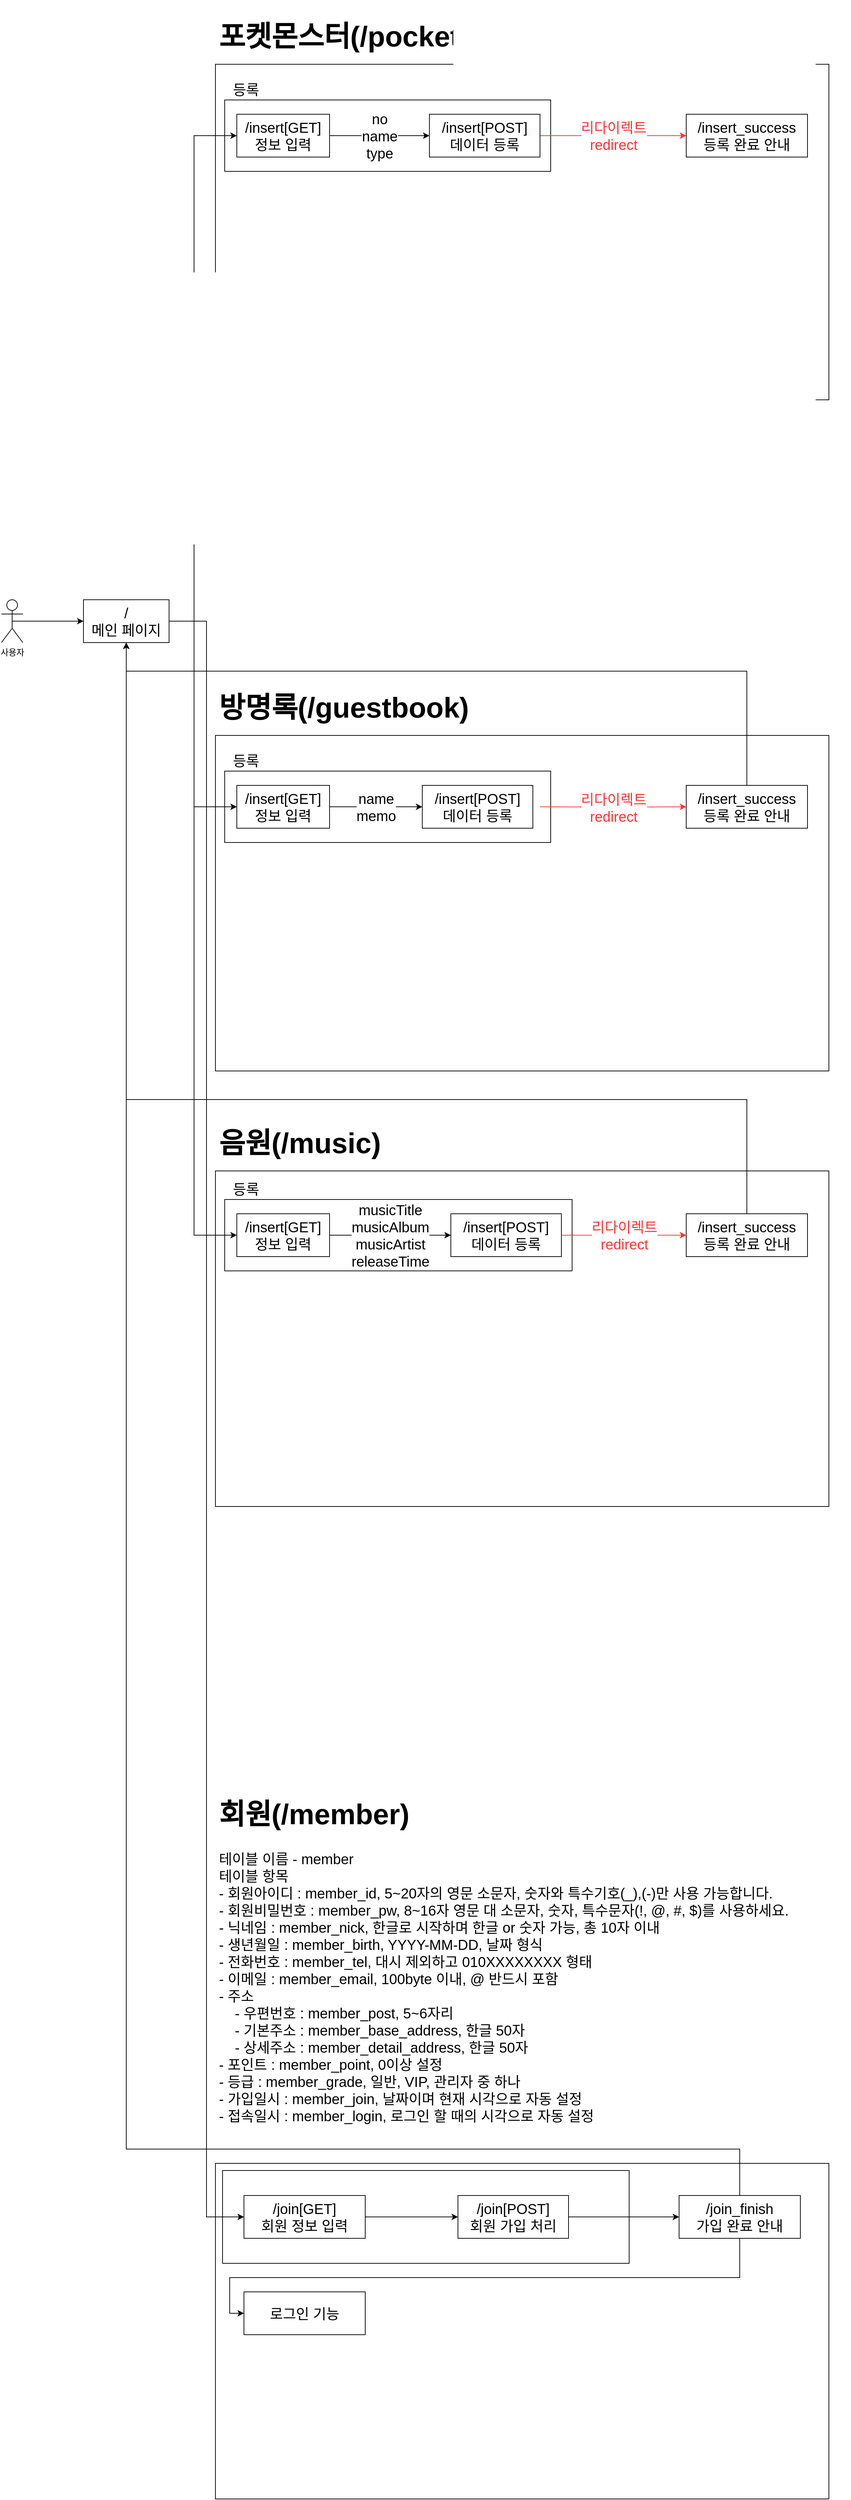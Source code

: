 <mxfile version="20.2.8" type="github" pages="2">
  <diagram id="O57XJA18-S0DsmIZMTSG" name="Flow">
    <mxGraphModel dx="1286" dy="1858" grid="1" gridSize="10" guides="1" tooltips="1" connect="1" arrows="1" fold="1" page="1" pageScale="1" pageWidth="827" pageHeight="1169" math="0" shadow="0">
      <root>
        <mxCell id="0" />
        <mxCell id="1" parent="0" />
        <mxCell id="FwMJxgxvuYq8EWC6jKZR-33" value="" style="rounded=0;whiteSpace=wrap;html=1;fontSize=20;" parent="1" vertex="1">
          <mxGeometry x="400" y="2360" width="860" height="470" as="geometry" />
        </mxCell>
        <mxCell id="FwMJxgxvuYq8EWC6jKZR-34" value="" style="rounded=0;whiteSpace=wrap;html=1;fontSize=20;" parent="1" vertex="1">
          <mxGeometry x="410" y="2370" width="570" height="130" as="geometry" />
        </mxCell>
        <mxCell id="FwMJxgxvuYq8EWC6jKZR-4" value="" style="rounded=0;whiteSpace=wrap;html=1;fontSize=20;" parent="1" vertex="1">
          <mxGeometry x="400" y="360" width="860" height="470" as="geometry" />
        </mxCell>
        <mxCell id="FwMJxgxvuYq8EWC6jKZR-5" value="" style="rounded=0;whiteSpace=wrap;html=1;fontSize=20;" parent="1" vertex="1">
          <mxGeometry x="413" y="410" width="457" height="100" as="geometry" />
        </mxCell>
        <mxCell id="FwMJxgxvuYq8EWC6jKZR-16" value="" style="rounded=0;whiteSpace=wrap;html=1;fontSize=20;" parent="1" vertex="1">
          <mxGeometry x="400" y="970" width="860" height="470" as="geometry" />
        </mxCell>
        <mxCell id="FwMJxgxvuYq8EWC6jKZR-17" value="" style="rounded=0;whiteSpace=wrap;html=1;fontSize=20;" parent="1" vertex="1">
          <mxGeometry x="413" y="1010" width="487" height="100" as="geometry" />
        </mxCell>
        <mxCell id="oXbdgaAhtaBAxmXEic1q-6" value="" style="rounded=0;whiteSpace=wrap;html=1;fontSize=20;" parent="1" vertex="1">
          <mxGeometry x="400" y="-580" width="860" height="470" as="geometry" />
        </mxCell>
        <mxCell id="oXbdgaAhtaBAxmXEic1q-5" style="edgeStyle=orthogonalEdgeStyle;rounded=0;orthogonalLoop=1;jettySize=auto;html=1;exitX=0.5;exitY=0.5;exitDx=0;exitDy=0;exitPerimeter=0;entryX=0;entryY=0.5;entryDx=0;entryDy=0;fontSize=20;" parent="1" source="oXbdgaAhtaBAxmXEic1q-1" target="oXbdgaAhtaBAxmXEic1q-4" edge="1">
          <mxGeometry relative="1" as="geometry" />
        </mxCell>
        <mxCell id="oXbdgaAhtaBAxmXEic1q-1" value="사용자" style="shape=umlActor;verticalLabelPosition=bottom;verticalAlign=top;html=1;outlineConnect=0;" parent="1" vertex="1">
          <mxGeometry x="100" y="170" width="30" height="60" as="geometry" />
        </mxCell>
        <mxCell id="oXbdgaAhtaBAxmXEic1q-9" value="" style="rounded=0;whiteSpace=wrap;html=1;fontSize=20;" parent="1" vertex="1">
          <mxGeometry x="413" y="-530" width="457" height="100" as="geometry" />
        </mxCell>
        <mxCell id="oXbdgaAhtaBAxmXEic1q-11" style="edgeStyle=orthogonalEdgeStyle;rounded=0;orthogonalLoop=1;jettySize=auto;html=1;exitX=1;exitY=0.5;exitDx=0;exitDy=0;entryX=0;entryY=0.5;entryDx=0;entryDy=0;fontSize=20;" parent="1" source="oXbdgaAhtaBAxmXEic1q-4" target="oXbdgaAhtaBAxmXEic1q-12" edge="1">
          <mxGeometry relative="1" as="geometry">
            <Array as="points">
              <mxPoint x="370" y="200" />
              <mxPoint x="370" y="-480" />
            </Array>
          </mxGeometry>
        </mxCell>
        <mxCell id="FwMJxgxvuYq8EWC6jKZR-23" style="edgeStyle=orthogonalEdgeStyle;rounded=0;orthogonalLoop=1;jettySize=auto;html=1;exitX=1;exitY=0.5;exitDx=0;exitDy=0;entryX=0;entryY=0.5;entryDx=0;entryDy=0;fontSize=20;fontColor=#000000;strokeColor=#000000;" parent="1" source="oXbdgaAhtaBAxmXEic1q-4" target="FwMJxgxvuYq8EWC6jKZR-20" edge="1">
          <mxGeometry relative="1" as="geometry">
            <Array as="points">
              <mxPoint x="370" y="200" />
              <mxPoint x="370" y="1060" />
            </Array>
          </mxGeometry>
        </mxCell>
        <mxCell id="FwMJxgxvuYq8EWC6jKZR-35" style="edgeStyle=orthogonalEdgeStyle;rounded=0;orthogonalLoop=1;jettySize=auto;html=1;exitX=1;exitY=0.5;exitDx=0;exitDy=0;entryX=0;entryY=0.5;entryDx=0;entryDy=0;fontSize=20;fontColor=#000000;strokeColor=#000000;" parent="1" source="oXbdgaAhtaBAxmXEic1q-4" target="FwMJxgxvuYq8EWC6jKZR-29" edge="1">
          <mxGeometry relative="1" as="geometry" />
        </mxCell>
        <mxCell id="oXbdgaAhtaBAxmXEic1q-4" value="/&lt;br&gt;메인 페이지" style="rounded=0;whiteSpace=wrap;html=1;fontSize=20;" parent="1" vertex="1">
          <mxGeometry x="215" y="170" width="120" height="60" as="geometry" />
        </mxCell>
        <mxCell id="oXbdgaAhtaBAxmXEic1q-8" value="&lt;h1&gt;포켓몬스터(/pocketmon)&lt;/h1&gt;" style="text;html=1;strokeColor=none;fillColor=none;spacing=5;spacingTop=-20;whiteSpace=wrap;overflow=hidden;rounded=0;fontSize=20;" parent="1" vertex="1">
          <mxGeometry x="400" y="-660" width="560" height="80" as="geometry" />
        </mxCell>
        <mxCell id="oXbdgaAhtaBAxmXEic1q-10" value="등록" style="text;html=1;strokeColor=none;fillColor=none;align=center;verticalAlign=middle;whiteSpace=wrap;rounded=0;fontSize=20;" parent="1" vertex="1">
          <mxGeometry x="413" y="-560" width="60" height="30" as="geometry" />
        </mxCell>
        <mxCell id="oXbdgaAhtaBAxmXEic1q-14" value="no&lt;br&gt;name&lt;br&gt;type" style="edgeStyle=orthogonalEdgeStyle;rounded=0;orthogonalLoop=1;jettySize=auto;html=1;exitX=1;exitY=0.5;exitDx=0;exitDy=0;entryX=0;entryY=0.5;entryDx=0;entryDy=0;fontSize=20;" parent="1" source="oXbdgaAhtaBAxmXEic1q-12" target="oXbdgaAhtaBAxmXEic1q-13" edge="1">
          <mxGeometry relative="1" as="geometry" />
        </mxCell>
        <mxCell id="oXbdgaAhtaBAxmXEic1q-12" value="/insert[GET]&lt;br&gt;정보 입력" style="rounded=0;whiteSpace=wrap;html=1;fontSize=20;" parent="1" vertex="1">
          <mxGeometry x="430" y="-510" width="130" height="60" as="geometry" />
        </mxCell>
        <mxCell id="FwMJxgxvuYq8EWC6jKZR-2" value="리다이렉트&lt;br&gt;redirect" style="edgeStyle=orthogonalEdgeStyle;rounded=0;orthogonalLoop=1;jettySize=auto;html=1;exitX=1;exitY=0.5;exitDx=0;exitDy=0;entryX=0;entryY=0.5;entryDx=0;entryDy=0;fontSize=20;fillColor=#f8cecc;strokeColor=#FF3333;fontColor=#FF3333;" parent="1" source="oXbdgaAhtaBAxmXEic1q-13" target="FwMJxgxvuYq8EWC6jKZR-1" edge="1">
          <mxGeometry relative="1" as="geometry" />
        </mxCell>
        <mxCell id="oXbdgaAhtaBAxmXEic1q-13" value="/insert[POST]&lt;br&gt;데이터 등록" style="rounded=0;whiteSpace=wrap;html=1;fontSize=20;" parent="1" vertex="1">
          <mxGeometry x="700" y="-510" width="155" height="60" as="geometry" />
        </mxCell>
        <mxCell id="FwMJxgxvuYq8EWC6jKZR-1" value="/insert_success&lt;br&gt;등록 완료 안내" style="rounded=0;whiteSpace=wrap;html=1;fontSize=20;" parent="1" vertex="1">
          <mxGeometry x="1060" y="-510" width="170" height="60" as="geometry" />
        </mxCell>
        <mxCell id="FwMJxgxvuYq8EWC6jKZR-3" value="&lt;h1&gt;방명록(/guestbook)&lt;/h1&gt;" style="text;html=1;strokeColor=none;fillColor=none;spacing=5;spacingTop=-20;whiteSpace=wrap;overflow=hidden;rounded=0;fontSize=20;fontColor=#000000;" parent="1" vertex="1">
          <mxGeometry x="400" y="280" width="370" height="80" as="geometry" />
        </mxCell>
        <mxCell id="FwMJxgxvuYq8EWC6jKZR-6" value="등록" style="text;html=1;strokeColor=none;fillColor=none;align=center;verticalAlign=middle;whiteSpace=wrap;rounded=0;fontSize=20;" parent="1" vertex="1">
          <mxGeometry x="413" y="380" width="60" height="30" as="geometry" />
        </mxCell>
        <mxCell id="FwMJxgxvuYq8EWC6jKZR-7" value="name&lt;br&gt;memo" style="edgeStyle=orthogonalEdgeStyle;rounded=0;orthogonalLoop=1;jettySize=auto;html=1;exitX=1;exitY=0.5;exitDx=0;exitDy=0;fontSize=20;entryX=0;entryY=0.5;entryDx=0;entryDy=0;" parent="1" source="FwMJxgxvuYq8EWC6jKZR-8" target="FwMJxgxvuYq8EWC6jKZR-24" edge="1">
          <mxGeometry relative="1" as="geometry">
            <mxPoint x="700.0" y="460.0" as="targetPoint" />
          </mxGeometry>
        </mxCell>
        <mxCell id="FwMJxgxvuYq8EWC6jKZR-8" value="/insert[GET]&lt;br&gt;정보 입력" style="rounded=0;whiteSpace=wrap;html=1;fontSize=20;" parent="1" vertex="1">
          <mxGeometry x="430" y="430" width="130" height="60" as="geometry" />
        </mxCell>
        <mxCell id="FwMJxgxvuYq8EWC6jKZR-9" value="리다이렉트&lt;br&gt;redirect" style="edgeStyle=orthogonalEdgeStyle;rounded=0;orthogonalLoop=1;jettySize=auto;html=1;exitX=1;exitY=0.5;exitDx=0;exitDy=0;entryX=0;entryY=0.5;entryDx=0;entryDy=0;fontSize=20;fillColor=#f8cecc;strokeColor=#FF3333;fontColor=#FF3333;" parent="1" target="FwMJxgxvuYq8EWC6jKZR-10" edge="1">
          <mxGeometry relative="1" as="geometry">
            <mxPoint x="855" y="460.0" as="sourcePoint" />
          </mxGeometry>
        </mxCell>
        <mxCell id="FwMJxgxvuYq8EWC6jKZR-13" style="edgeStyle=orthogonalEdgeStyle;rounded=0;orthogonalLoop=1;jettySize=auto;html=1;exitX=0.5;exitY=0;exitDx=0;exitDy=0;entryX=0.5;entryY=1;entryDx=0;entryDy=0;fontSize=20;fontColor=#000000;strokeColor=#000000;" parent="1" source="FwMJxgxvuYq8EWC6jKZR-10" target="oXbdgaAhtaBAxmXEic1q-4" edge="1">
          <mxGeometry relative="1" as="geometry">
            <Array as="points">
              <mxPoint x="1145" y="270" />
              <mxPoint x="275" y="270" />
            </Array>
          </mxGeometry>
        </mxCell>
        <mxCell id="FwMJxgxvuYq8EWC6jKZR-10" value="/insert_success&lt;br&gt;등록 완료 안내" style="rounded=0;whiteSpace=wrap;html=1;fontSize=20;" parent="1" vertex="1">
          <mxGeometry x="1060" y="430" width="170" height="60" as="geometry" />
        </mxCell>
        <mxCell id="FwMJxgxvuYq8EWC6jKZR-11" value="/insert[POST]&lt;br&gt;데이터 등록" style="rounded=0;whiteSpace=wrap;html=1;fontSize=20;" parent="1" vertex="1">
          <mxGeometry x="730" y="1030" width="155" height="60" as="geometry" />
        </mxCell>
        <mxCell id="FwMJxgxvuYq8EWC6jKZR-12" style="edgeStyle=orthogonalEdgeStyle;rounded=0;orthogonalLoop=1;jettySize=auto;html=1;exitX=1;exitY=0.5;exitDx=0;exitDy=0;entryX=0;entryY=0.5;entryDx=0;entryDy=0;fontSize=20;fontColor=#000000;strokeColor=#000000;" parent="1" source="oXbdgaAhtaBAxmXEic1q-4" target="FwMJxgxvuYq8EWC6jKZR-8" edge="1">
          <mxGeometry relative="1" as="geometry">
            <Array as="points">
              <mxPoint x="370" y="200" />
              <mxPoint x="370" y="460" />
            </Array>
          </mxGeometry>
        </mxCell>
        <mxCell id="FwMJxgxvuYq8EWC6jKZR-15" value="&lt;h1&gt;음원(/music)&lt;/h1&gt;" style="text;html=1;strokeColor=none;fillColor=none;spacing=5;spacingTop=-20;whiteSpace=wrap;overflow=hidden;rounded=0;fontSize=20;fontColor=#000000;" parent="1" vertex="1">
          <mxGeometry x="400" y="890" width="650" height="70" as="geometry" />
        </mxCell>
        <mxCell id="FwMJxgxvuYq8EWC6jKZR-18" value="등록" style="text;html=1;strokeColor=none;fillColor=none;align=center;verticalAlign=middle;whiteSpace=wrap;rounded=0;fontSize=20;" parent="1" vertex="1">
          <mxGeometry x="413" y="980" width="60" height="30" as="geometry" />
        </mxCell>
        <mxCell id="FwMJxgxvuYq8EWC6jKZR-19" value="musicTitle&lt;br&gt;musicAlbum&lt;br&gt;musicArtist&lt;br&gt;releaseTime" style="edgeStyle=orthogonalEdgeStyle;rounded=0;orthogonalLoop=1;jettySize=auto;html=1;exitX=1;exitY=0.5;exitDx=0;exitDy=0;fontSize=20;entryX=0;entryY=0.5;entryDx=0;entryDy=0;" parent="1" source="FwMJxgxvuYq8EWC6jKZR-20" target="FwMJxgxvuYq8EWC6jKZR-11" edge="1">
          <mxGeometry relative="1" as="geometry">
            <mxPoint x="710" y="1060" as="targetPoint" />
          </mxGeometry>
        </mxCell>
        <mxCell id="FwMJxgxvuYq8EWC6jKZR-20" value="/insert[GET]&lt;br&gt;정보 입력" style="rounded=0;whiteSpace=wrap;html=1;fontSize=20;" parent="1" vertex="1">
          <mxGeometry x="430" y="1030" width="130" height="60" as="geometry" />
        </mxCell>
        <mxCell id="FwMJxgxvuYq8EWC6jKZR-21" value="리다이렉트&lt;br&gt;redirect" style="edgeStyle=orthogonalEdgeStyle;rounded=0;orthogonalLoop=1;jettySize=auto;html=1;entryX=0;entryY=0.5;entryDx=0;entryDy=0;fontSize=20;fillColor=#f8cecc;strokeColor=#FF3333;fontColor=#FF3333;exitX=1;exitY=0.5;exitDx=0;exitDy=0;" parent="1" source="FwMJxgxvuYq8EWC6jKZR-11" target="FwMJxgxvuYq8EWC6jKZR-22" edge="1">
          <mxGeometry relative="1" as="geometry">
            <mxPoint x="900" y="1060" as="sourcePoint" />
          </mxGeometry>
        </mxCell>
        <mxCell id="FwMJxgxvuYq8EWC6jKZR-25" style="edgeStyle=orthogonalEdgeStyle;rounded=0;orthogonalLoop=1;jettySize=auto;html=1;exitX=0.5;exitY=0;exitDx=0;exitDy=0;entryX=0.5;entryY=1;entryDx=0;entryDy=0;fontSize=20;fontColor=#000000;strokeColor=#000000;" parent="1" source="FwMJxgxvuYq8EWC6jKZR-22" target="oXbdgaAhtaBAxmXEic1q-4" edge="1">
          <mxGeometry relative="1" as="geometry">
            <Array as="points">
              <mxPoint x="1145" y="870" />
              <mxPoint x="275" y="870" />
            </Array>
          </mxGeometry>
        </mxCell>
        <mxCell id="FwMJxgxvuYq8EWC6jKZR-22" value="/insert_success&lt;br&gt;등록 완료 안내" style="rounded=0;whiteSpace=wrap;html=1;fontSize=20;" parent="1" vertex="1">
          <mxGeometry x="1060" y="1030" width="170" height="60" as="geometry" />
        </mxCell>
        <mxCell id="FwMJxgxvuYq8EWC6jKZR-24" value="/insert[POST]&lt;br&gt;데이터 등록" style="rounded=0;whiteSpace=wrap;html=1;fontSize=20;" parent="1" vertex="1">
          <mxGeometry x="690" y="430" width="155" height="60" as="geometry" />
        </mxCell>
        <mxCell id="FwMJxgxvuYq8EWC6jKZR-27" value="&lt;h1&gt;회원(/member)&lt;/h1&gt;&lt;div&gt;테이블 이름 - member&lt;/div&gt;&lt;div&gt;테이블 항목&lt;/div&gt;&lt;div&gt;- 회원아이디 : member_id, 5~20자의 영문 소문자, 숫자와 특수기호(_),(-)만 사용 가능합니다.&lt;/div&gt;&lt;div&gt;- 회원비밀번호 : member_pw, 8~16자 영문 대 소문자, 숫자, 특수문자(!, @, #, $)를 사용하세요.&lt;/div&gt;&lt;div&gt;- 닉네임 : member_nick, 한글로 시작하며 한글 or 숫자 가능, 총 10자 이내&lt;/div&gt;&lt;div&gt;- 생년월일 : member_birth, YYYY-MM-DD, 날짜 형식&lt;/div&gt;&lt;div&gt;- 전화번호 : member_tel, 대시 제외하고 010XXXXXXXX 형태&lt;/div&gt;&lt;div&gt;- 이메일 : member_email, 100byte 이내, @ 반드시 포함&lt;/div&gt;&lt;div&gt;- 주소&lt;/div&gt;&lt;div&gt;&amp;nbsp; &amp;nbsp; - 우편번호 : member_post, 5~6자리&lt;/div&gt;&lt;div&gt;&amp;nbsp; &amp;nbsp; - 기본주소 : member_base_address, 한글 50자&lt;/div&gt;&lt;div&gt;&amp;nbsp; &amp;nbsp; - 상세주소 : member_detail_address, 한글 50자&lt;/div&gt;&lt;div&gt;- 포인트 : member_point, 0이상 설정&lt;/div&gt;&lt;div&gt;- 등급 : member_grade, 일반, VIP, 관리자 중 하나&lt;/div&gt;&lt;div&gt;- 가입일시 : member_join, 날짜이며 현재 시각으로 자동 설정&lt;/div&gt;&lt;div&gt;- 접속일시 : member_login, 로그인 할 때의 시각으로 자동 설정&lt;/div&gt;" style="text;html=1;strokeColor=none;fillColor=none;spacing=5;spacingTop=-20;whiteSpace=wrap;overflow=hidden;rounded=0;fontSize=20;fontColor=#000000;" parent="1" vertex="1">
          <mxGeometry x="400" y="1830" width="890" height="510" as="geometry" />
        </mxCell>
        <mxCell id="FwMJxgxvuYq8EWC6jKZR-32" style="edgeStyle=orthogonalEdgeStyle;rounded=0;orthogonalLoop=1;jettySize=auto;html=1;exitX=1;exitY=0.5;exitDx=0;exitDy=0;entryX=0;entryY=0.5;entryDx=0;entryDy=0;fontSize=20;fontColor=#000000;strokeColor=#000000;" parent="1" source="FwMJxgxvuYq8EWC6jKZR-28" target="FwMJxgxvuYq8EWC6jKZR-30" edge="1">
          <mxGeometry relative="1" as="geometry" />
        </mxCell>
        <mxCell id="FwMJxgxvuYq8EWC6jKZR-28" value="/join[POST]&lt;br&gt;회원 가입 처리" style="rounded=0;whiteSpace=wrap;html=1;fontSize=20;" parent="1" vertex="1">
          <mxGeometry x="740" y="2405" width="155" height="60" as="geometry" />
        </mxCell>
        <mxCell id="FwMJxgxvuYq8EWC6jKZR-31" style="edgeStyle=orthogonalEdgeStyle;rounded=0;orthogonalLoop=1;jettySize=auto;html=1;exitX=1;exitY=0.5;exitDx=0;exitDy=0;entryX=0;entryY=0.5;entryDx=0;entryDy=0;fontSize=20;fontColor=#000000;strokeColor=#000000;" parent="1" source="FwMJxgxvuYq8EWC6jKZR-29" target="FwMJxgxvuYq8EWC6jKZR-28" edge="1">
          <mxGeometry relative="1" as="geometry" />
        </mxCell>
        <mxCell id="FwMJxgxvuYq8EWC6jKZR-29" value="/join[GET]&lt;br&gt;회원 정보 입력" style="rounded=0;whiteSpace=wrap;html=1;fontSize=20;" parent="1" vertex="1">
          <mxGeometry x="440" y="2405" width="170" height="60" as="geometry" />
        </mxCell>
        <mxCell id="FwMJxgxvuYq8EWC6jKZR-36" style="edgeStyle=orthogonalEdgeStyle;rounded=0;orthogonalLoop=1;jettySize=auto;html=1;exitX=0.5;exitY=0;exitDx=0;exitDy=0;entryX=0.5;entryY=1;entryDx=0;entryDy=0;fontSize=20;fontColor=#000000;strokeColor=#000000;" parent="1" source="FwMJxgxvuYq8EWC6jKZR-30" target="oXbdgaAhtaBAxmXEic1q-4" edge="1">
          <mxGeometry relative="1" as="geometry">
            <Array as="points">
              <mxPoint x="1135" y="2340" />
              <mxPoint x="275" y="2340" />
            </Array>
          </mxGeometry>
        </mxCell>
        <mxCell id="tLdyOI6LnVIX3LAUtrd9-2" style="edgeStyle=orthogonalEdgeStyle;rounded=0;orthogonalLoop=1;jettySize=auto;html=1;exitX=0.5;exitY=1;exitDx=0;exitDy=0;entryX=0;entryY=0.5;entryDx=0;entryDy=0;" edge="1" parent="1" source="FwMJxgxvuYq8EWC6jKZR-30" target="tLdyOI6LnVIX3LAUtrd9-1">
          <mxGeometry relative="1" as="geometry">
            <Array as="points">
              <mxPoint x="1135" y="2520" />
              <mxPoint x="420" y="2520" />
              <mxPoint x="420" y="2570" />
            </Array>
          </mxGeometry>
        </mxCell>
        <mxCell id="FwMJxgxvuYq8EWC6jKZR-30" value="/join_finish&lt;br&gt;가입 완료 안내" style="rounded=0;whiteSpace=wrap;html=1;fontSize=20;" parent="1" vertex="1">
          <mxGeometry x="1050" y="2405" width="170" height="60" as="geometry" />
        </mxCell>
        <mxCell id="tLdyOI6LnVIX3LAUtrd9-1" value="로그인 기능" style="rounded=0;whiteSpace=wrap;html=1;fontSize=20;" vertex="1" parent="1">
          <mxGeometry x="440" y="2540" width="170" height="60" as="geometry" />
        </mxCell>
      </root>
    </mxGraphModel>
  </diagram>
  <diagram id="t2rL5kHZyFrx9FGqsDLl" name="의존성">
    <mxGraphModel dx="766" dy="482" grid="1" gridSize="10" guides="1" tooltips="1" connect="1" arrows="1" fold="1" page="1" pageScale="1" pageWidth="827" pageHeight="1169" math="0" shadow="0">
      <root>
        <mxCell id="0" />
        <mxCell id="1" parent="0" />
        <mxCell id="yWQKlwxxuTnWNx6dBClJ-10" value="PocketMonsterDto" style="edgeStyle=orthogonalEdgeStyle;rounded=0;orthogonalLoop=1;jettySize=auto;html=1;exitX=0.5;exitY=1;exitDx=0;exitDy=0;entryX=0.5;entryY=0;entryDx=0;entryDy=0;fontSize=20;" edge="1" parent="1" source="yWQKlwxxuTnWNx6dBClJ-1" target="yWQKlwxxuTnWNx6dBClJ-9">
          <mxGeometry relative="1" as="geometry" />
        </mxCell>
        <mxCell id="yWQKlwxxuTnWNx6dBClJ-1" value="PocketMonsterController" style="rounded=0;whiteSpace=wrap;html=1;fontSize=20;" vertex="1" parent="1">
          <mxGeometry x="90" y="110" width="260" height="60" as="geometry" />
        </mxCell>
        <mxCell id="yWQKlwxxuTnWNx6dBClJ-2" value="Database" style="rounded=0;whiteSpace=wrap;html=1;fontSize=20;" vertex="1" parent="1">
          <mxGeometry x="90" y="470" width="260" height="60" as="geometry" />
        </mxCell>
        <mxCell id="yWQKlwxxuTnWNx6dBClJ-6" style="edgeStyle=orthogonalEdgeStyle;rounded=0;orthogonalLoop=1;jettySize=auto;html=1;exitX=0.5;exitY=1;exitDx=0;exitDy=0;entryX=0.5;entryY=0;entryDx=0;entryDy=0;fontSize=20;" edge="1" parent="1" source="yWQKlwxxuTnWNx6dBClJ-3" target="yWQKlwxxuTnWNx6dBClJ-2">
          <mxGeometry relative="1" as="geometry" />
        </mxCell>
        <mxCell id="yWQKlwxxuTnWNx6dBClJ-7" style="edgeStyle=orthogonalEdgeStyle;rounded=0;orthogonalLoop=1;jettySize=auto;html=1;exitX=1;exitY=0.5;exitDx=0;exitDy=0;entryX=0;entryY=0.5;entryDx=0;entryDy=0;fontSize=20;" edge="1" parent="1" source="yWQKlwxxuTnWNx6dBClJ-3" target="yWQKlwxxuTnWNx6dBClJ-4">
          <mxGeometry relative="1" as="geometry" />
        </mxCell>
        <mxCell id="yWQKlwxxuTnWNx6dBClJ-3" value="JdbcTemplate" style="rounded=0;whiteSpace=wrap;html=1;fontSize=20;" vertex="1" parent="1">
          <mxGeometry x="90" y="350" width="260" height="60" as="geometry" />
        </mxCell>
        <mxCell id="yWQKlwxxuTnWNx6dBClJ-4" value="DataSource" style="rounded=0;whiteSpace=wrap;html=1;fontSize=20;" vertex="1" parent="1">
          <mxGeometry x="414" y="350" width="260" height="60" as="geometry" />
        </mxCell>
        <mxCell id="yWQKlwxxuTnWNx6dBClJ-11" style="edgeStyle=orthogonalEdgeStyle;rounded=0;orthogonalLoop=1;jettySize=auto;html=1;exitX=0.5;exitY=1;exitDx=0;exitDy=0;entryX=0.5;entryY=0;entryDx=0;entryDy=0;fontSize=20;" edge="1" parent="1" source="yWQKlwxxuTnWNx6dBClJ-9" target="yWQKlwxxuTnWNx6dBClJ-3">
          <mxGeometry relative="1" as="geometry" />
        </mxCell>
        <mxCell id="yWQKlwxxuTnWNx6dBClJ-9" value="PocketMonsterDao(Impl)" style="rounded=0;whiteSpace=wrap;html=1;fontSize=20;" vertex="1" parent="1">
          <mxGeometry x="90" y="230" width="260" height="60" as="geometry" />
        </mxCell>
      </root>
    </mxGraphModel>
  </diagram>
</mxfile>
